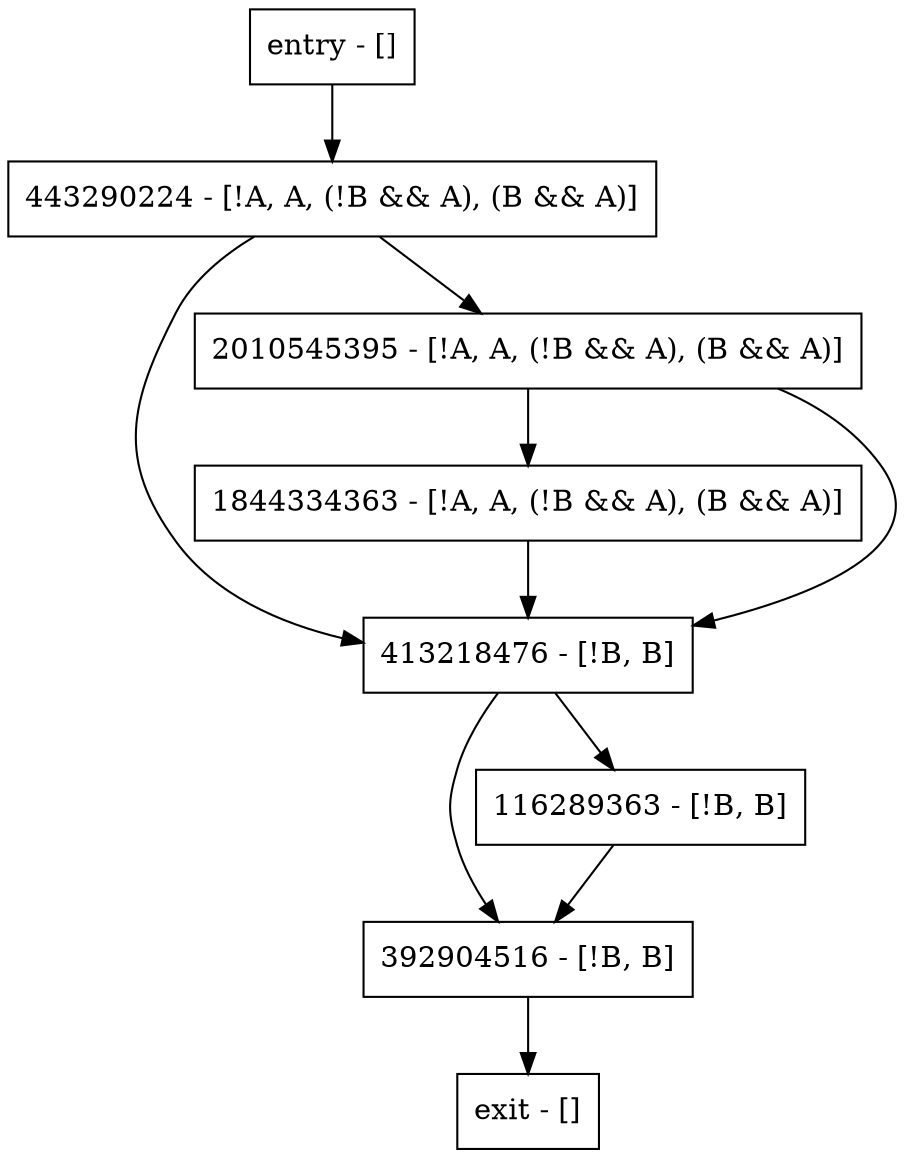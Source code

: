 digraph main {
node [shape=record];
entry [label="entry - []"];
exit [label="exit - []"];
443290224 [label="443290224 - [!A, A, (!B && A), (B && A)]"];
392904516 [label="392904516 - [!B, B]"];
1844334363 [label="1844334363 - [!A, A, (!B && A), (B && A)]"];
116289363 [label="116289363 - [!B, B]"];
413218476 [label="413218476 - [!B, B]"];
2010545395 [label="2010545395 - [!A, A, (!B && A), (B && A)]"];
entry;
exit;
entry -> 443290224;
443290224 -> 413218476;
443290224 -> 2010545395;
392904516 -> exit;
1844334363 -> 413218476;
116289363 -> 392904516;
413218476 -> 392904516;
413218476 -> 116289363;
2010545395 -> 1844334363;
2010545395 -> 413218476;
}
